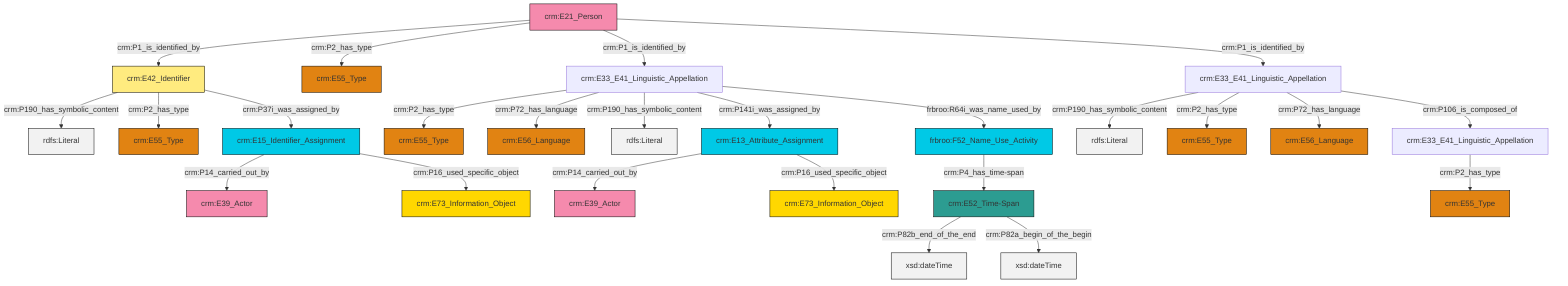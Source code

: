 graph TD
classDef Literal fill:#f2f2f2,stroke:#000000;
classDef CRM_Entity fill:#FFFFFF,stroke:#000000;
classDef Temporal_Entity fill:#00C9E6, stroke:#000000;
classDef Type fill:#E18312, stroke:#000000;
classDef Time-Span fill:#2C9C91, stroke:#000000;
classDef Appellation fill:#FFEB7F, stroke:#000000;
classDef Place fill:#008836, stroke:#000000;
classDef Persistent_Item fill:#B266B2, stroke:#000000;
classDef Conceptual_Object fill:#FFD700, stroke:#000000;
classDef Physical_Thing fill:#D2B48C, stroke:#000000;
classDef Actor fill:#f58aad, stroke:#000000;
classDef PC_Classes fill:#4ce600, stroke:#000000;
classDef Multi fill:#cccccc,stroke:#000000;

0["crm:E42_Identifier"]:::Appellation -->|crm:P190_has_symbolic_content| 1[rdfs:Literal]:::Literal
2["crm:E13_Attribute_Assignment"]:::Temporal_Entity -->|crm:P14_carried_out_by| 3["crm:E39_Actor"]:::Actor
4["crm:E21_Person"]:::Actor -->|crm:P1_is_identified_by| 0["crm:E42_Identifier"]:::Appellation
11["crm:E33_E41_Linguistic_Appellation"]:::Default -->|crm:P190_has_symbolic_content| 12[rdfs:Literal]:::Literal
11["crm:E33_E41_Linguistic_Appellation"]:::Default -->|crm:P2_has_type| 14["crm:E55_Type"]:::Type
2["crm:E13_Attribute_Assignment"]:::Temporal_Entity -->|crm:P16_used_specific_object| 18["crm:E73_Information_Object"]:::Conceptual_Object
6["frbroo:F52_Name_Use_Activity"]:::Temporal_Entity -->|crm:P4_has_time-span| 19["crm:E52_Time-Span"]:::Time-Span
22["crm:E33_E41_Linguistic_Appellation"]:::Default -->|crm:P2_has_type| 16["crm:E55_Type"]:::Type
22["crm:E33_E41_Linguistic_Appellation"]:::Default -->|crm:P72_has_language| 23["crm:E56_Language"]:::Type
22["crm:E33_E41_Linguistic_Appellation"]:::Default -->|crm:P190_has_symbolic_content| 24[rdfs:Literal]:::Literal
28["crm:E15_Identifier_Assignment"]:::Temporal_Entity -->|crm:P14_carried_out_by| 29["crm:E39_Actor"]:::Actor
22["crm:E33_E41_Linguistic_Appellation"]:::Default -->|crm:P141i_was_assigned_by| 2["crm:E13_Attribute_Assignment"]:::Temporal_Entity
19["crm:E52_Time-Span"]:::Time-Span -->|crm:P82b_end_of_the_end| 31[xsd:dateTime]:::Literal
9["crm:E33_E41_Linguistic_Appellation"]:::Default -->|crm:P2_has_type| 32["crm:E55_Type"]:::Type
4["crm:E21_Person"]:::Actor -->|crm:P2_has_type| 33["crm:E55_Type"]:::Type
22["crm:E33_E41_Linguistic_Appellation"]:::Default -->|frbroo:R64i_was_name_used_by| 6["frbroo:F52_Name_Use_Activity"]:::Temporal_Entity
0["crm:E42_Identifier"]:::Appellation -->|crm:P2_has_type| 26["crm:E55_Type"]:::Type
4["crm:E21_Person"]:::Actor -->|crm:P1_is_identified_by| 22["crm:E33_E41_Linguistic_Appellation"]:::Default
28["crm:E15_Identifier_Assignment"]:::Temporal_Entity -->|crm:P16_used_specific_object| 35["crm:E73_Information_Object"]:::Conceptual_Object
11["crm:E33_E41_Linguistic_Appellation"]:::Default -->|crm:P72_has_language| 37["crm:E56_Language"]:::Type
4["crm:E21_Person"]:::Actor -->|crm:P1_is_identified_by| 11["crm:E33_E41_Linguistic_Appellation"]:::Default
0["crm:E42_Identifier"]:::Appellation -->|crm:P37i_was_assigned_by| 28["crm:E15_Identifier_Assignment"]:::Temporal_Entity
11["crm:E33_E41_Linguistic_Appellation"]:::Default -->|crm:P106_is_composed_of| 9["crm:E33_E41_Linguistic_Appellation"]:::Default
19["crm:E52_Time-Span"]:::Time-Span -->|crm:P82a_begin_of_the_begin| 46[xsd:dateTime]:::Literal